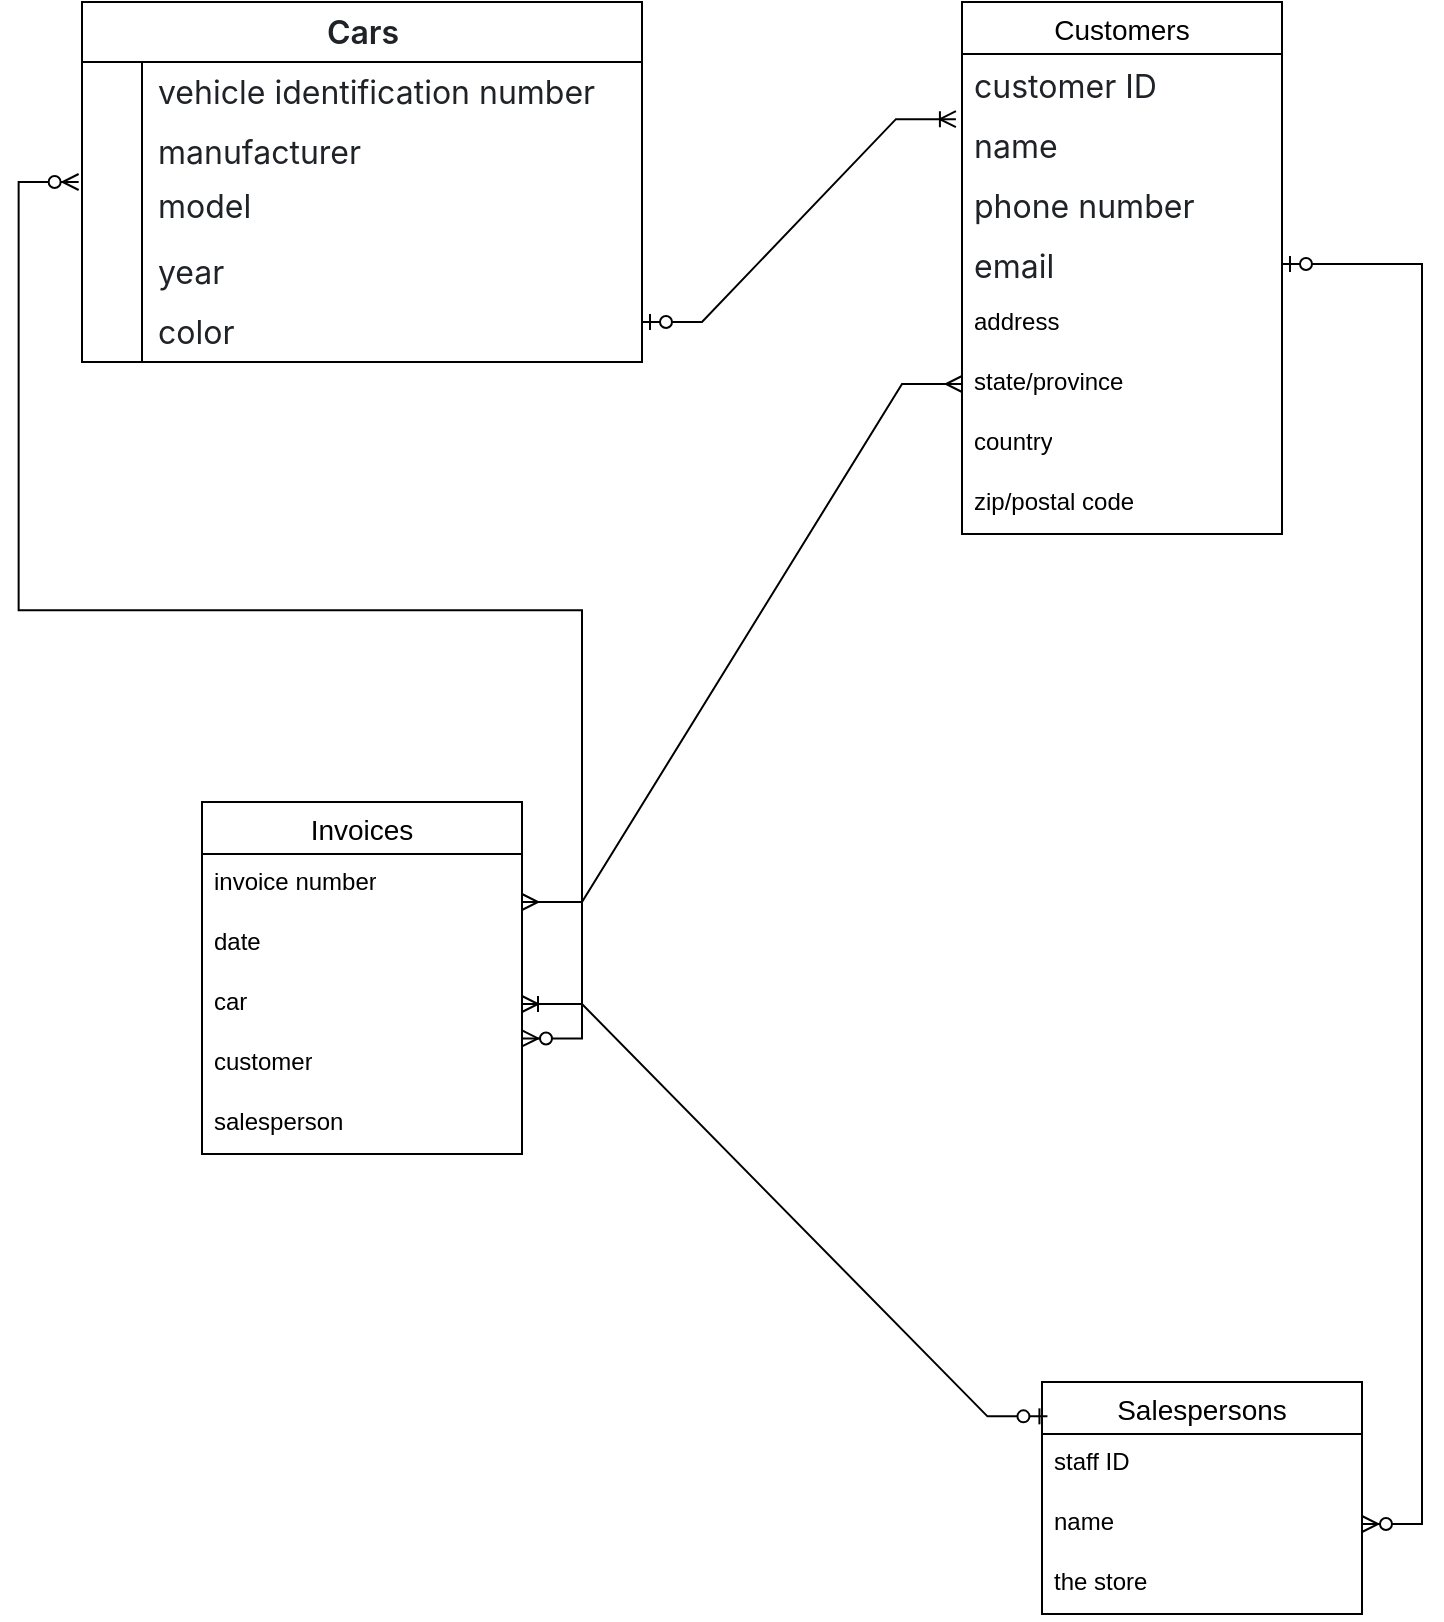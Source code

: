 <mxfile version="27.1.1">
  <diagram id="Ooln9xc5LMQgbsWpM_MM" name="Page-1">
    <mxGraphModel dx="1123" dy="1157" grid="1" gridSize="10" guides="1" tooltips="1" connect="1" arrows="1" fold="1" page="1" pageScale="1" pageWidth="827" pageHeight="1169" math="0" shadow="0">
      <root>
        <mxCell id="0" />
        <mxCell id="1" parent="0" />
        <mxCell id="MN_Ev6T4HVZie_UO85Jn-75" value="&lt;span style=&quot;font-size: 16px; white-space: normal; box-sizing: border-box; font-weight: var(--base-text-weight-semibold, 600); caret-color: rgb(31, 35, 40); color: rgb(31, 35, 40); font-family: -apple-system, BlinkMacSystemFont, &amp;quot;Segoe UI&amp;quot;, &amp;quot;Noto Sans&amp;quot;, Helvetica, Arial, sans-serif, &amp;quot;Apple Color Emoji&amp;quot;, &amp;quot;Segoe UI Emoji&amp;quot;; text-align: left;&quot;&gt;Cars&lt;/span&gt;" style="shape=table;startSize=30;container=1;collapsible=1;childLayout=tableLayout;fixedRows=1;rowLines=0;fontStyle=1;align=center;resizeLast=1;html=1;" vertex="1" parent="1">
          <mxGeometry x="80" y="40" width="280" height="180" as="geometry" />
        </mxCell>
        <mxCell id="MN_Ev6T4HVZie_UO85Jn-79" value="" style="shape=tableRow;horizontal=0;startSize=0;swimlaneHead=0;swimlaneBody=0;fillColor=none;collapsible=0;dropTarget=0;points=[[0,0.5],[1,0.5]];portConstraint=eastwest;top=0;left=0;right=0;bottom=0;" vertex="1" parent="MN_Ev6T4HVZie_UO85Jn-75">
          <mxGeometry y="30" width="280" height="30" as="geometry" />
        </mxCell>
        <mxCell id="MN_Ev6T4HVZie_UO85Jn-80" value="" style="shape=partialRectangle;connectable=0;fillColor=none;top=0;left=0;bottom=0;right=0;editable=1;overflow=hidden;whiteSpace=wrap;html=1;" vertex="1" parent="MN_Ev6T4HVZie_UO85Jn-79">
          <mxGeometry width="30" height="30" as="geometry">
            <mxRectangle width="30" height="30" as="alternateBounds" />
          </mxGeometry>
        </mxCell>
        <mxCell id="MN_Ev6T4HVZie_UO85Jn-81" value="&lt;span style=&quot;font-size: 16px; caret-color: rgb(31, 35, 40); color: rgb(31, 35, 40); font-family: -apple-system, BlinkMacSystemFont, &amp;quot;Segoe UI&amp;quot;, &amp;quot;Noto Sans&amp;quot;, Helvetica, Arial, sans-serif, &amp;quot;Apple Color Emoji&amp;quot;, &amp;quot;Segoe UI Emoji&amp;quot;; background-color: rgb(255, 255, 255);&quot;&gt;vehicle identification number&lt;/span&gt;" style="shape=partialRectangle;connectable=0;fillColor=none;top=0;left=0;bottom=0;right=0;align=left;spacingLeft=6;overflow=hidden;whiteSpace=wrap;html=1;" vertex="1" parent="MN_Ev6T4HVZie_UO85Jn-79">
          <mxGeometry x="30" width="250" height="30" as="geometry">
            <mxRectangle width="250" height="30" as="alternateBounds" />
          </mxGeometry>
        </mxCell>
        <mxCell id="MN_Ev6T4HVZie_UO85Jn-82" value="" style="shape=tableRow;horizontal=0;startSize=0;swimlaneHead=0;swimlaneBody=0;fillColor=none;collapsible=0;dropTarget=0;points=[[0,0.5],[1,0.5]];portConstraint=eastwest;top=0;left=0;right=0;bottom=0;" vertex="1" parent="MN_Ev6T4HVZie_UO85Jn-75">
          <mxGeometry y="60" width="280" height="30" as="geometry" />
        </mxCell>
        <mxCell id="MN_Ev6T4HVZie_UO85Jn-83" value="" style="shape=partialRectangle;connectable=0;fillColor=none;top=0;left=0;bottom=0;right=0;editable=1;overflow=hidden;whiteSpace=wrap;html=1;" vertex="1" parent="MN_Ev6T4HVZie_UO85Jn-82">
          <mxGeometry width="30" height="30" as="geometry">
            <mxRectangle width="30" height="30" as="alternateBounds" />
          </mxGeometry>
        </mxCell>
        <mxCell id="MN_Ev6T4HVZie_UO85Jn-84" value="&lt;span style=&quot;font-size: 16px; caret-color: rgb(31, 35, 40); color: rgb(31, 35, 40); font-family: -apple-system, BlinkMacSystemFont, &amp;quot;Segoe UI&amp;quot;, &amp;quot;Noto Sans&amp;quot;, Helvetica, Arial, sans-serif, &amp;quot;Apple Color Emoji&amp;quot;, &amp;quot;Segoe UI Emoji&amp;quot;; background-color: rgb(255, 255, 255);&quot;&gt;manufacturer&lt;/span&gt;" style="shape=partialRectangle;connectable=0;fillColor=none;top=0;left=0;bottom=0;right=0;align=left;spacingLeft=6;overflow=hidden;whiteSpace=wrap;html=1;" vertex="1" parent="MN_Ev6T4HVZie_UO85Jn-82">
          <mxGeometry x="30" width="250" height="30" as="geometry">
            <mxRectangle width="250" height="30" as="alternateBounds" />
          </mxGeometry>
        </mxCell>
        <mxCell id="MN_Ev6T4HVZie_UO85Jn-85" value="" style="shape=tableRow;horizontal=0;startSize=0;swimlaneHead=0;swimlaneBody=0;fillColor=none;collapsible=0;dropTarget=0;points=[[0,0.5],[1,0.5]];portConstraint=eastwest;top=0;left=0;right=0;bottom=0;" vertex="1" parent="MN_Ev6T4HVZie_UO85Jn-75">
          <mxGeometry y="90" width="280" height="30" as="geometry" />
        </mxCell>
        <mxCell id="MN_Ev6T4HVZie_UO85Jn-86" value="" style="shape=partialRectangle;connectable=0;fillColor=none;top=0;left=0;bottom=0;right=0;editable=1;overflow=hidden;whiteSpace=wrap;html=1;" vertex="1" parent="MN_Ev6T4HVZie_UO85Jn-85">
          <mxGeometry width="30" height="30" as="geometry">
            <mxRectangle width="30" height="30" as="alternateBounds" />
          </mxGeometry>
        </mxCell>
        <mxCell id="MN_Ev6T4HVZie_UO85Jn-87" value="&lt;span style=&quot;font-size: 16px; caret-color: rgb(31, 35, 40); color: rgb(31, 35, 40); font-family: -apple-system, BlinkMacSystemFont, &amp;quot;Segoe UI&amp;quot;, &amp;quot;Noto Sans&amp;quot;, Helvetica, Arial, sans-serif, &amp;quot;Apple Color Emoji&amp;quot;, &amp;quot;Segoe UI Emoji&amp;quot;; background-color: rgb(255, 255, 255);&quot;&gt;model&lt;/span&gt;&lt;div&gt;&lt;span style=&quot;font-size: 16px; caret-color: rgb(31, 35, 40); color: rgb(31, 35, 40); font-family: -apple-system, BlinkMacSystemFont, &amp;quot;Segoe UI&amp;quot;, &amp;quot;Noto Sans&amp;quot;, Helvetica, Arial, sans-serif, &amp;quot;Apple Color Emoji&amp;quot;, &amp;quot;Segoe UI Emoji&amp;quot;; background-color: rgb(255, 255, 255);&quot;&gt;&lt;br&gt;&lt;/span&gt;&lt;/div&gt;" style="shape=partialRectangle;connectable=0;fillColor=none;top=0;left=0;bottom=0;right=0;align=left;spacingLeft=6;overflow=hidden;whiteSpace=wrap;html=1;" vertex="1" parent="MN_Ev6T4HVZie_UO85Jn-85">
          <mxGeometry x="30" width="250" height="30" as="geometry">
            <mxRectangle width="250" height="30" as="alternateBounds" />
          </mxGeometry>
        </mxCell>
        <mxCell id="MN_Ev6T4HVZie_UO85Jn-88" value="" style="shape=tableRow;horizontal=0;startSize=0;swimlaneHead=0;swimlaneBody=0;fillColor=none;collapsible=0;dropTarget=0;points=[[0,0.5],[1,0.5]];portConstraint=eastwest;top=0;left=0;right=0;bottom=0;" vertex="1" parent="MN_Ev6T4HVZie_UO85Jn-75">
          <mxGeometry y="120" width="280" height="30" as="geometry" />
        </mxCell>
        <mxCell id="MN_Ev6T4HVZie_UO85Jn-89" value="" style="shape=partialRectangle;connectable=0;fillColor=none;top=0;left=0;bottom=0;right=0;editable=1;overflow=hidden;whiteSpace=wrap;html=1;" vertex="1" parent="MN_Ev6T4HVZie_UO85Jn-88">
          <mxGeometry width="30" height="30" as="geometry">
            <mxRectangle width="30" height="30" as="alternateBounds" />
          </mxGeometry>
        </mxCell>
        <mxCell id="MN_Ev6T4HVZie_UO85Jn-90" value="&lt;div&gt;&lt;span style=&quot;font-size: 16px; caret-color: rgb(31, 35, 40); color: rgb(31, 35, 40); font-family: -apple-system, BlinkMacSystemFont, &amp;quot;Segoe UI&amp;quot;, &amp;quot;Noto Sans&amp;quot;, Helvetica, Arial, sans-serif, &amp;quot;Apple Color Emoji&amp;quot;, &amp;quot;Segoe UI Emoji&amp;quot;; background-color: rgb(255, 255, 255);&quot;&gt;year&lt;/span&gt;&lt;/div&gt;" style="shape=partialRectangle;connectable=0;fillColor=none;top=0;left=0;bottom=0;right=0;align=left;spacingLeft=6;overflow=hidden;whiteSpace=wrap;html=1;" vertex="1" parent="MN_Ev6T4HVZie_UO85Jn-88">
          <mxGeometry x="30" width="250" height="30" as="geometry">
            <mxRectangle width="250" height="30" as="alternateBounds" />
          </mxGeometry>
        </mxCell>
        <mxCell id="MN_Ev6T4HVZie_UO85Jn-91" value="" style="shape=tableRow;horizontal=0;startSize=0;swimlaneHead=0;swimlaneBody=0;fillColor=none;collapsible=0;dropTarget=0;points=[[0,0.5],[1,0.5]];portConstraint=eastwest;top=0;left=0;right=0;bottom=0;" vertex="1" parent="MN_Ev6T4HVZie_UO85Jn-75">
          <mxGeometry y="150" width="280" height="30" as="geometry" />
        </mxCell>
        <mxCell id="MN_Ev6T4HVZie_UO85Jn-92" value="" style="shape=partialRectangle;connectable=0;fillColor=none;top=0;left=0;bottom=0;right=0;editable=1;overflow=hidden;whiteSpace=wrap;html=1;" vertex="1" parent="MN_Ev6T4HVZie_UO85Jn-91">
          <mxGeometry width="30" height="30" as="geometry">
            <mxRectangle width="30" height="30" as="alternateBounds" />
          </mxGeometry>
        </mxCell>
        <mxCell id="MN_Ev6T4HVZie_UO85Jn-93" value="&lt;div&gt;&lt;span style=&quot;font-size: 16px; caret-color: rgb(31, 35, 40); color: rgb(31, 35, 40); font-family: -apple-system, BlinkMacSystemFont, &amp;quot;Segoe UI&amp;quot;, &amp;quot;Noto Sans&amp;quot;, Helvetica, Arial, sans-serif, &amp;quot;Apple Color Emoji&amp;quot;, &amp;quot;Segoe UI Emoji&amp;quot;; background-color: rgb(255, 255, 255);&quot;&gt;color&lt;/span&gt;&lt;/div&gt;" style="shape=partialRectangle;connectable=0;fillColor=none;top=0;left=0;bottom=0;right=0;align=left;spacingLeft=6;overflow=hidden;whiteSpace=wrap;html=1;" vertex="1" parent="MN_Ev6T4HVZie_UO85Jn-91">
          <mxGeometry x="30" width="250" height="30" as="geometry">
            <mxRectangle width="250" height="30" as="alternateBounds" />
          </mxGeometry>
        </mxCell>
        <mxCell id="MN_Ev6T4HVZie_UO85Jn-94" value="Customers" style="swimlane;fontStyle=0;childLayout=stackLayout;horizontal=1;startSize=26;horizontalStack=0;resizeParent=1;resizeParentMax=0;resizeLast=0;collapsible=1;marginBottom=0;align=center;fontSize=14;" vertex="1" parent="1">
          <mxGeometry x="520" y="40" width="160" height="266" as="geometry" />
        </mxCell>
        <mxCell id="MN_Ev6T4HVZie_UO85Jn-95" value="&lt;span style=&quot;font-size: 16px; caret-color: rgb(31, 35, 40); color: rgb(31, 35, 40); font-family: -apple-system, BlinkMacSystemFont, &amp;quot;Segoe UI&amp;quot;, &amp;quot;Noto Sans&amp;quot;, Helvetica, Arial, sans-serif, &amp;quot;Apple Color Emoji&amp;quot;, &amp;quot;Segoe UI Emoji&amp;quot;; background-color: rgb(255, 255, 255);&quot;&gt;customer ID&lt;/span&gt;" style="text;strokeColor=none;fillColor=none;spacingLeft=4;spacingRight=4;overflow=hidden;rotatable=0;points=[[0,0.5],[1,0.5]];portConstraint=eastwest;fontSize=12;whiteSpace=wrap;html=1;" vertex="1" parent="MN_Ev6T4HVZie_UO85Jn-94">
          <mxGeometry y="26" width="160" height="30" as="geometry" />
        </mxCell>
        <mxCell id="MN_Ev6T4HVZie_UO85Jn-96" value="&lt;span style=&quot;font-size: 16px; caret-color: rgb(31, 35, 40); color: rgb(31, 35, 40); font-family: -apple-system, BlinkMacSystemFont, &amp;quot;Segoe UI&amp;quot;, &amp;quot;Noto Sans&amp;quot;, Helvetica, Arial, sans-serif, &amp;quot;Apple Color Emoji&amp;quot;, &amp;quot;Segoe UI Emoji&amp;quot;; background-color: rgb(255, 255, 255);&quot;&gt;name&lt;/span&gt;" style="text;strokeColor=none;fillColor=none;spacingLeft=4;spacingRight=4;overflow=hidden;rotatable=0;points=[[0,0.5],[1,0.5]];portConstraint=eastwest;fontSize=12;whiteSpace=wrap;html=1;" vertex="1" parent="MN_Ev6T4HVZie_UO85Jn-94">
          <mxGeometry y="56" width="160" height="30" as="geometry" />
        </mxCell>
        <mxCell id="MN_Ev6T4HVZie_UO85Jn-97" value="&lt;span style=&quot;font-size: 16px; caret-color: rgb(31, 35, 40); color: rgb(31, 35, 40); font-family: -apple-system, BlinkMacSystemFont, &amp;quot;Segoe UI&amp;quot;, &amp;quot;Noto Sans&amp;quot;, Helvetica, Arial, sans-serif, &amp;quot;Apple Color Emoji&amp;quot;, &amp;quot;Segoe UI Emoji&amp;quot;; background-color: rgb(255, 255, 255);&quot;&gt;phone number&lt;/span&gt;" style="text;strokeColor=none;fillColor=none;spacingLeft=4;spacingRight=4;overflow=hidden;rotatable=0;points=[[0,0.5],[1,0.5]];portConstraint=eastwest;fontSize=12;whiteSpace=wrap;html=1;" vertex="1" parent="MN_Ev6T4HVZie_UO85Jn-94">
          <mxGeometry y="86" width="160" height="30" as="geometry" />
        </mxCell>
        <mxCell id="MN_Ev6T4HVZie_UO85Jn-98" value="&lt;span style=&quot;font-size: 16px; caret-color: rgb(31, 35, 40); color: rgb(31, 35, 40); font-family: -apple-system, BlinkMacSystemFont, &amp;quot;Segoe UI&amp;quot;, &amp;quot;Noto Sans&amp;quot;, Helvetica, Arial, sans-serif, &amp;quot;Apple Color Emoji&amp;quot;, &amp;quot;Segoe UI Emoji&amp;quot;; background-color: rgb(255, 255, 255);&quot;&gt;email&lt;/span&gt;" style="text;strokeColor=none;fillColor=none;spacingLeft=4;spacingRight=4;overflow=hidden;rotatable=0;points=[[0,0.5],[1,0.5]];portConstraint=eastwest;fontSize=12;whiteSpace=wrap;html=1;" vertex="1" parent="MN_Ev6T4HVZie_UO85Jn-94">
          <mxGeometry y="116" width="160" height="30" as="geometry" />
        </mxCell>
        <mxCell id="MN_Ev6T4HVZie_UO85Jn-99" value="address" style="text;strokeColor=none;fillColor=none;spacingLeft=4;spacingRight=4;overflow=hidden;rotatable=0;points=[[0,0.5],[1,0.5]];portConstraint=eastwest;fontSize=12;whiteSpace=wrap;html=1;" vertex="1" parent="MN_Ev6T4HVZie_UO85Jn-94">
          <mxGeometry y="146" width="160" height="30" as="geometry" />
        </mxCell>
        <mxCell id="MN_Ev6T4HVZie_UO85Jn-100" value="state/province" style="text;strokeColor=none;fillColor=none;spacingLeft=4;spacingRight=4;overflow=hidden;rotatable=0;points=[[0,0.5],[1,0.5]];portConstraint=eastwest;fontSize=12;whiteSpace=wrap;html=1;" vertex="1" parent="MN_Ev6T4HVZie_UO85Jn-94">
          <mxGeometry y="176" width="160" height="30" as="geometry" />
        </mxCell>
        <mxCell id="MN_Ev6T4HVZie_UO85Jn-101" value="country" style="text;strokeColor=none;fillColor=none;spacingLeft=4;spacingRight=4;overflow=hidden;rotatable=0;points=[[0,0.5],[1,0.5]];portConstraint=eastwest;fontSize=12;whiteSpace=wrap;html=1;" vertex="1" parent="MN_Ev6T4HVZie_UO85Jn-94">
          <mxGeometry y="206" width="160" height="30" as="geometry" />
        </mxCell>
        <mxCell id="MN_Ev6T4HVZie_UO85Jn-102" value="zip/postal code" style="text;strokeColor=none;fillColor=none;spacingLeft=4;spacingRight=4;overflow=hidden;rotatable=0;points=[[0,0.5],[1,0.5]];portConstraint=eastwest;fontSize=12;whiteSpace=wrap;html=1;" vertex="1" parent="MN_Ev6T4HVZie_UO85Jn-94">
          <mxGeometry y="236" width="160" height="30" as="geometry" />
        </mxCell>
        <mxCell id="MN_Ev6T4HVZie_UO85Jn-103" value="Salespersons" style="swimlane;fontStyle=0;childLayout=stackLayout;horizontal=1;startSize=26;horizontalStack=0;resizeParent=1;resizeParentMax=0;resizeLast=0;collapsible=1;marginBottom=0;align=center;fontSize=14;" vertex="1" parent="1">
          <mxGeometry x="560" y="730" width="160" height="116" as="geometry" />
        </mxCell>
        <mxCell id="MN_Ev6T4HVZie_UO85Jn-104" value="staff ID" style="text;strokeColor=none;fillColor=none;spacingLeft=4;spacingRight=4;overflow=hidden;rotatable=0;points=[[0,0.5],[1,0.5]];portConstraint=eastwest;fontSize=12;whiteSpace=wrap;html=1;" vertex="1" parent="MN_Ev6T4HVZie_UO85Jn-103">
          <mxGeometry y="26" width="160" height="30" as="geometry" />
        </mxCell>
        <mxCell id="MN_Ev6T4HVZie_UO85Jn-105" value="name" style="text;strokeColor=none;fillColor=none;spacingLeft=4;spacingRight=4;overflow=hidden;rotatable=0;points=[[0,0.5],[1,0.5]];portConstraint=eastwest;fontSize=12;whiteSpace=wrap;html=1;" vertex="1" parent="MN_Ev6T4HVZie_UO85Jn-103">
          <mxGeometry y="56" width="160" height="30" as="geometry" />
        </mxCell>
        <mxCell id="MN_Ev6T4HVZie_UO85Jn-106" value="the store" style="text;strokeColor=none;fillColor=none;spacingLeft=4;spacingRight=4;overflow=hidden;rotatable=0;points=[[0,0.5],[1,0.5]];portConstraint=eastwest;fontSize=12;whiteSpace=wrap;html=1;" vertex="1" parent="MN_Ev6T4HVZie_UO85Jn-103">
          <mxGeometry y="86" width="160" height="30" as="geometry" />
        </mxCell>
        <mxCell id="MN_Ev6T4HVZie_UO85Jn-107" value="Invoices" style="swimlane;fontStyle=0;childLayout=stackLayout;horizontal=1;startSize=26;horizontalStack=0;resizeParent=1;resizeParentMax=0;resizeLast=0;collapsible=1;marginBottom=0;align=center;fontSize=14;" vertex="1" parent="1">
          <mxGeometry x="140" y="440" width="160" height="176" as="geometry" />
        </mxCell>
        <mxCell id="MN_Ev6T4HVZie_UO85Jn-108" value="invoice number" style="text;strokeColor=none;fillColor=none;spacingLeft=4;spacingRight=4;overflow=hidden;rotatable=0;points=[[0,0.5],[1,0.5]];portConstraint=eastwest;fontSize=12;whiteSpace=wrap;html=1;" vertex="1" parent="MN_Ev6T4HVZie_UO85Jn-107">
          <mxGeometry y="26" width="160" height="30" as="geometry" />
        </mxCell>
        <mxCell id="MN_Ev6T4HVZie_UO85Jn-109" value="date" style="text;strokeColor=none;fillColor=none;spacingLeft=4;spacingRight=4;overflow=hidden;rotatable=0;points=[[0,0.5],[1,0.5]];portConstraint=eastwest;fontSize=12;whiteSpace=wrap;html=1;" vertex="1" parent="MN_Ev6T4HVZie_UO85Jn-107">
          <mxGeometry y="56" width="160" height="30" as="geometry" />
        </mxCell>
        <mxCell id="MN_Ev6T4HVZie_UO85Jn-110" value="car" style="text;strokeColor=none;fillColor=none;spacingLeft=4;spacingRight=4;overflow=hidden;rotatable=0;points=[[0,0.5],[1,0.5]];portConstraint=eastwest;fontSize=12;whiteSpace=wrap;html=1;" vertex="1" parent="MN_Ev6T4HVZie_UO85Jn-107">
          <mxGeometry y="86" width="160" height="30" as="geometry" />
        </mxCell>
        <mxCell id="MN_Ev6T4HVZie_UO85Jn-111" value="customer" style="text;strokeColor=none;fillColor=none;spacingLeft=4;spacingRight=4;overflow=hidden;rotatable=0;points=[[0,0.5],[1,0.5]];portConstraint=eastwest;fontSize=12;whiteSpace=wrap;html=1;" vertex="1" parent="MN_Ev6T4HVZie_UO85Jn-107">
          <mxGeometry y="116" width="160" height="30" as="geometry" />
        </mxCell>
        <mxCell id="MN_Ev6T4HVZie_UO85Jn-112" value="salesperson" style="text;strokeColor=none;fillColor=none;spacingLeft=4;spacingRight=4;overflow=hidden;rotatable=0;points=[[0,0.5],[1,0.5]];portConstraint=eastwest;fontSize=12;whiteSpace=wrap;html=1;" vertex="1" parent="MN_Ev6T4HVZie_UO85Jn-107">
          <mxGeometry y="146" width="160" height="30" as="geometry" />
        </mxCell>
        <mxCell id="MN_Ev6T4HVZie_UO85Jn-120" value="" style="edgeStyle=entityRelationEdgeStyle;fontSize=12;html=1;endArrow=ERoneToMany;startArrow=ERzeroToOne;rounded=0;entryX=-0.019;entryY=0.086;entryDx=0;entryDy=0;entryPerimeter=0;" edge="1" parent="1" target="MN_Ev6T4HVZie_UO85Jn-96">
          <mxGeometry width="100" height="100" relative="1" as="geometry">
            <mxPoint x="360" y="200" as="sourcePoint" />
            <mxPoint x="460" y="100" as="targetPoint" />
            <Array as="points">
              <mxPoint x="350" y="20" />
              <mxPoint x="360" y="40" />
            </Array>
          </mxGeometry>
        </mxCell>
        <mxCell id="MN_Ev6T4HVZie_UO85Jn-121" value="" style="edgeStyle=entityRelationEdgeStyle;fontSize=12;html=1;endArrow=ERoneToMany;startArrow=ERzeroToOne;rounded=0;entryX=1;entryY=0.5;entryDx=0;entryDy=0;exitX=0.017;exitY=0.148;exitDx=0;exitDy=0;exitPerimeter=0;" edge="1" parent="1" source="MN_Ev6T4HVZie_UO85Jn-103" target="MN_Ev6T4HVZie_UO85Jn-110">
          <mxGeometry width="100" height="100" relative="1" as="geometry">
            <mxPoint x="500" y="450" as="sourcePoint" />
            <mxPoint x="420" y="370" as="targetPoint" />
            <Array as="points">
              <mxPoint x="380" y="480" />
              <mxPoint x="510" y="540" />
              <mxPoint x="290" y="590" />
              <mxPoint x="520" y="541" />
              <mxPoint x="450" y="460" />
              <mxPoint x="540" y="470" />
              <mxPoint x="470" y="460" />
            </Array>
          </mxGeometry>
        </mxCell>
        <mxCell id="MN_Ev6T4HVZie_UO85Jn-122" value="" style="edgeStyle=entityRelationEdgeStyle;fontSize=12;html=1;endArrow=ERzeroToMany;endFill=1;startArrow=ERzeroToMany;rounded=0;entryX=-0.006;entryY=0.071;entryDx=0;entryDy=0;entryPerimeter=0;exitX=1;exitY=0.5;exitDx=0;exitDy=0;" edge="1" parent="1">
          <mxGeometry width="100" height="100" relative="1" as="geometry">
            <mxPoint x="300.0" y="558.22" as="sourcePoint" />
            <mxPoint x="78.32" y="130.0" as="targetPoint" />
            <Array as="points">
              <mxPoint x="90" y="544.22" />
              <mxPoint x="50" y="477.22" />
              <mxPoint x="120" y="377.22" />
              <mxPoint x="70.28" y="477.24" />
              <mxPoint x="90" y="447.22" />
              <mxPoint x="0.28" y="347.24" />
              <mxPoint x="50.28" y="337.24" />
              <mxPoint x="50.28" y="447.24" />
              <mxPoint x="20.28" y="497.24" />
              <mxPoint x="-9.72" y="277.24" />
              <mxPoint x="-59.72" y="177.24" />
              <mxPoint x="60.28" y="307.24" />
            </Array>
          </mxGeometry>
        </mxCell>
        <mxCell id="MN_Ev6T4HVZie_UO85Jn-124" value="" style="edgeStyle=entityRelationEdgeStyle;fontSize=12;html=1;endArrow=ERzeroToMany;startArrow=ERzeroToOne;rounded=0;exitX=1;exitY=0.5;exitDx=0;exitDy=0;" edge="1" parent="1" source="MN_Ev6T4HVZie_UO85Jn-98" target="MN_Ev6T4HVZie_UO85Jn-105">
          <mxGeometry width="100" height="100" relative="1" as="geometry">
            <mxPoint x="590" y="400" as="sourcePoint" />
            <mxPoint x="680" y="440" as="targetPoint" />
            <Array as="points">
              <mxPoint x="740" y="680" />
            </Array>
          </mxGeometry>
        </mxCell>
        <mxCell id="MN_Ev6T4HVZie_UO85Jn-125" value="" style="edgeStyle=entityRelationEdgeStyle;fontSize=12;html=1;endArrow=ERmany;startArrow=ERmany;rounded=0;entryX=0;entryY=0.5;entryDx=0;entryDy=0;" edge="1" parent="1" target="MN_Ev6T4HVZie_UO85Jn-100">
          <mxGeometry width="100" height="100" relative="1" as="geometry">
            <mxPoint x="300" y="490" as="sourcePoint" />
            <mxPoint x="400" y="390" as="targetPoint" />
          </mxGeometry>
        </mxCell>
      </root>
    </mxGraphModel>
  </diagram>
</mxfile>
